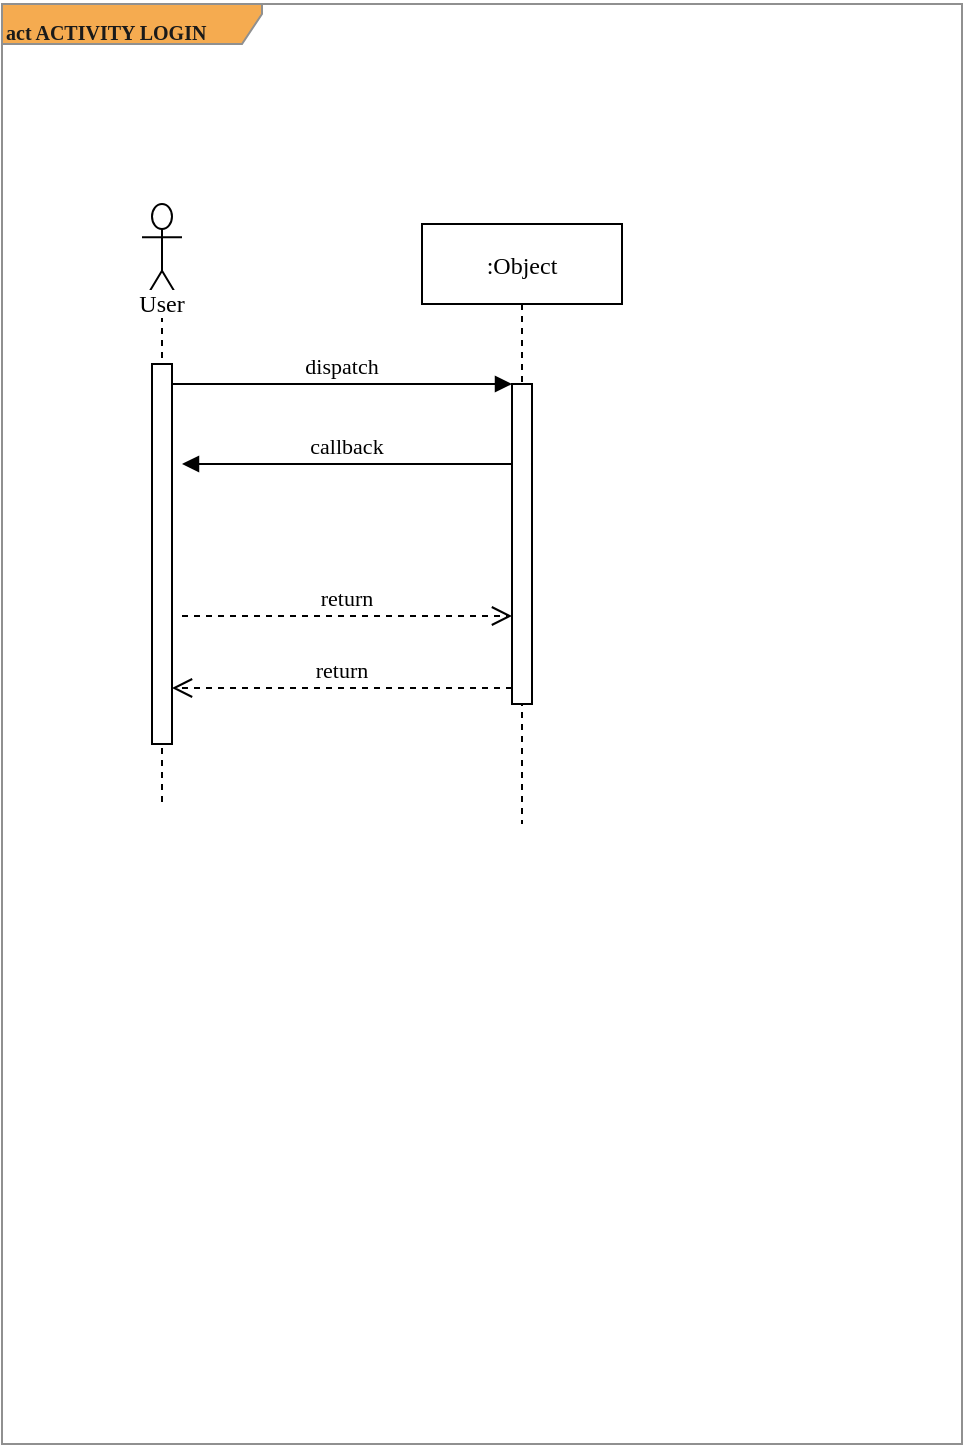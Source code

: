 <mxfile version="15.7.1" type="github">
  <diagram id="kgpKYQtTHZ0yAKxKKP6v" name="Page-1">
    <mxGraphModel dx="713" dy="387" grid="1" gridSize="10" guides="1" tooltips="1" connect="1" arrows="1" fold="1" page="1" pageScale="1" pageWidth="850" pageHeight="1100" math="0" shadow="0">
      <root>
        <mxCell id="0" />
        <mxCell id="1" parent="0" />
        <mxCell id="6At9aERGx6tPzczN_GLe-1" value="&lt;font size=&quot;1&quot;&gt;&lt;b&gt;act ACTIVITY LOGIN&lt;/b&gt;&lt;/font&gt;" style="shape=umlFrame;whiteSpace=wrap;html=1;hachureGap=4;pointerEvents=0;fontFamily=Times New Roman;fontSize=20;width=130;height=20;fillColor=#F5AB50;strokeColor=#909090;fontColor=#1A1A1A;align=left;fontStyle=0" vertex="1" parent="1">
          <mxGeometry x="80" y="40" width="480" height="720" as="geometry" />
        </mxCell>
        <mxCell id="6At9aERGx6tPzczN_GLe-7" value=":Object" style="shape=umlLifeline;perimeter=lifelinePerimeter;container=1;collapsible=0;recursiveResize=0;rounded=0;shadow=0;strokeWidth=1;fontStyle=0;fontFamily=Times New Roman;" vertex="1" parent="1">
          <mxGeometry x="290" y="150" width="100" height="300" as="geometry" />
        </mxCell>
        <mxCell id="6At9aERGx6tPzczN_GLe-8" value="" style="points=[];perimeter=orthogonalPerimeter;rounded=0;shadow=0;strokeWidth=1;fontStyle=0;fontFamily=Times New Roman;" vertex="1" parent="6At9aERGx6tPzczN_GLe-7">
          <mxGeometry x="45" y="80" width="10" height="160" as="geometry" />
        </mxCell>
        <mxCell id="6At9aERGx6tPzczN_GLe-9" value="return" style="verticalAlign=bottom;endArrow=open;dashed=1;endSize=8;exitX=0;exitY=0.95;shadow=0;strokeWidth=1;fontStyle=0;fontFamily=Times New Roman;" edge="1" parent="1" source="6At9aERGx6tPzczN_GLe-8" target="6At9aERGx6tPzczN_GLe-4">
          <mxGeometry relative="1" as="geometry">
            <mxPoint x="265" y="306" as="targetPoint" />
          </mxGeometry>
        </mxCell>
        <mxCell id="6At9aERGx6tPzczN_GLe-10" value="dispatch" style="verticalAlign=bottom;endArrow=block;entryX=0;entryY=0;shadow=0;strokeWidth=1;fontStyle=0;fontFamily=Times New Roman;" edge="1" parent="1" source="6At9aERGx6tPzczN_GLe-4" target="6At9aERGx6tPzczN_GLe-8">
          <mxGeometry relative="1" as="geometry">
            <mxPoint x="265" y="230" as="sourcePoint" />
          </mxGeometry>
        </mxCell>
        <mxCell id="6At9aERGx6tPzczN_GLe-11" value="callback" style="verticalAlign=bottom;endArrow=block;entryX=1;entryY=0;shadow=0;strokeWidth=1;fontStyle=0;fontFamily=Times New Roman;" edge="1" parent="1" source="6At9aERGx6tPzczN_GLe-8">
          <mxGeometry relative="1" as="geometry">
            <mxPoint x="230" y="270" as="sourcePoint" />
            <mxPoint x="170" y="270" as="targetPoint" />
          </mxGeometry>
        </mxCell>
        <mxCell id="6At9aERGx6tPzczN_GLe-12" value="return" style="verticalAlign=bottom;endArrow=open;dashed=1;endSize=8;exitX=1;exitY=0.95;shadow=0;strokeWidth=1;fontStyle=0;fontFamily=Times New Roman;" edge="1" parent="1" target="6At9aERGx6tPzczN_GLe-8">
          <mxGeometry relative="1" as="geometry">
            <mxPoint x="230" y="327" as="targetPoint" />
            <mxPoint x="170" y="346" as="sourcePoint" />
          </mxGeometry>
        </mxCell>
        <mxCell id="6At9aERGx6tPzczN_GLe-16" value="&lt;span style=&quot;background-color: rgb(255 , 255 , 255)&quot;&gt;User&lt;/span&gt;" style="shape=umlLifeline;participant=umlActor;perimeter=lifelinePerimeter;whiteSpace=wrap;html=1;container=1;collapsible=0;recursiveResize=0;verticalAlign=top;spacingTop=36;outlineConnect=0;hachureGap=4;pointerEvents=0;fontFamily=Times New Roman;fontSize=12;size=50;" vertex="1" parent="1">
          <mxGeometry x="150" y="140" width="20" height="300" as="geometry" />
        </mxCell>
        <mxCell id="6At9aERGx6tPzczN_GLe-4" value="" style="points=[];perimeter=orthogonalPerimeter;rounded=0;shadow=0;strokeWidth=1;fontStyle=0;fontFamily=Times New Roman;" vertex="1" parent="1">
          <mxGeometry x="155" y="220" width="10" height="190" as="geometry" />
        </mxCell>
      </root>
    </mxGraphModel>
  </diagram>
</mxfile>
